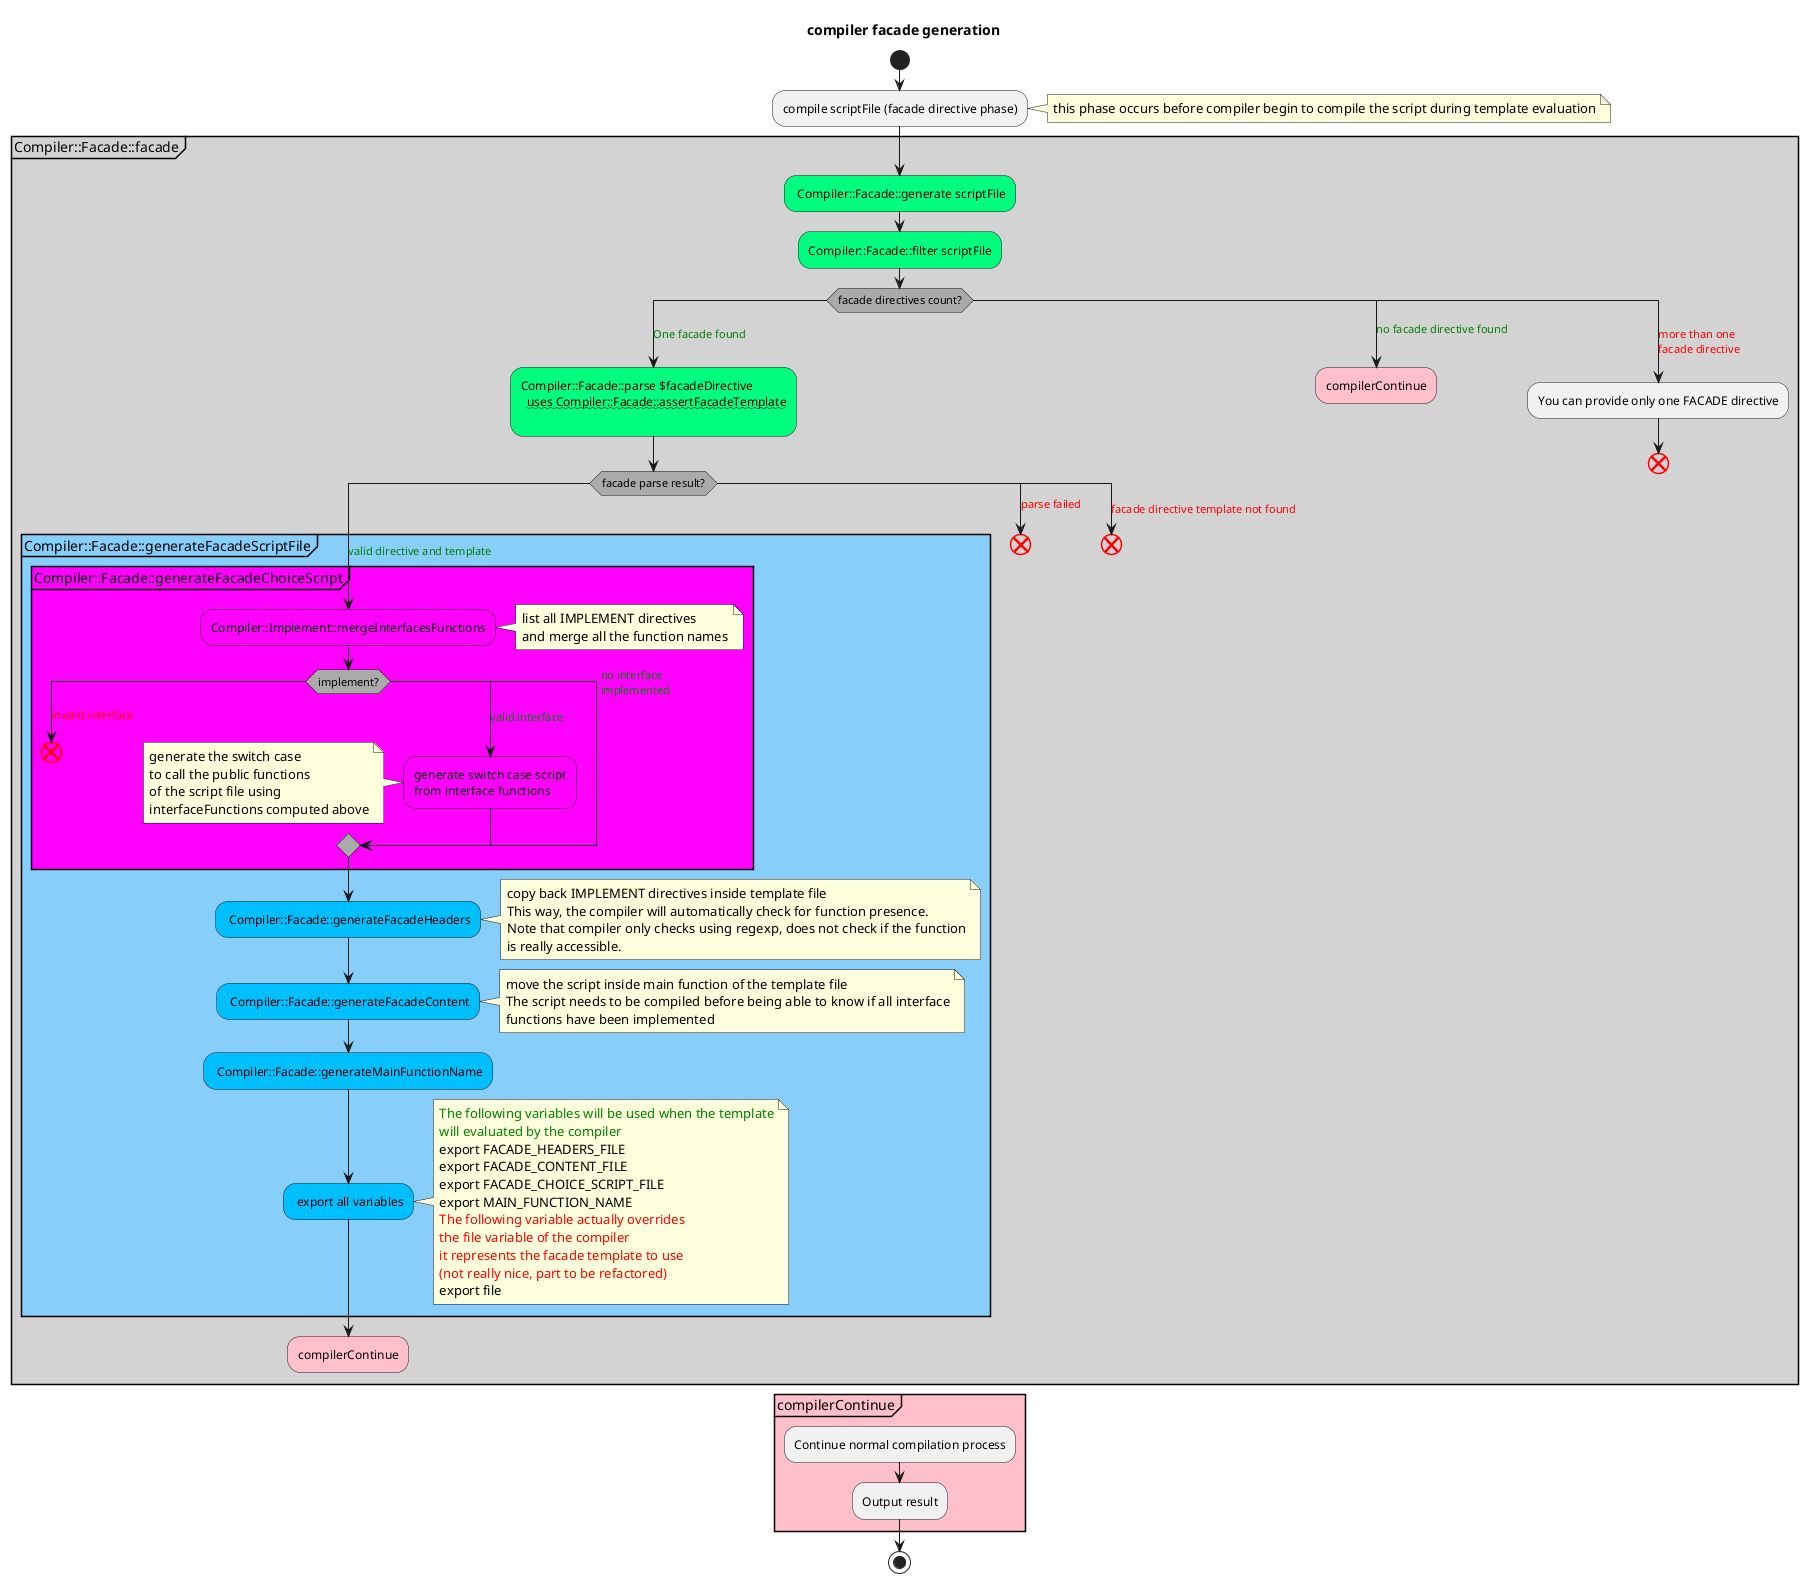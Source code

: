 @startuml "compilerFacadeDirective"
title compiler facade generation
skinparam {
  ' https://github.com/plantuml/plantuml/blob/49115dfc7d4156961e5b49a81c09b474daa79823/src/net/sourceforge/plantuml/style/FromSkinparamToStyle.java#L145
  activityDiamondBackgroundColor #AAAAAA
  activityEndColor #red
}

start

:compile scriptFile (facade directive phase);
note right: this phase occurs before compiler begin to compile the script during template evaluation

partition Compiler::Facade::facade #LightGray {

  #SpringGreen: Compiler::Facade::generate scriptFile;

  #SpringGreen:Compiler::Facade::filter scriptFile;
  switch (facade directives count?)
  case (<color:green>One facade found)
    -[#green]->
    #SpringGreen:Compiler::Facade::parse $facadeDirective
      ~~uses Compiler::Facade::assertFacadeTemplate~~
    ;
    switch (facade parse result?)
    case (<color:green>valid directive and template)
      partition Compiler::Facade::generateFacadeScriptFile #LightSkyBlue {
        partition Compiler::Facade::generateFacadeChoiceScript #Magenta {
          #Magenta:Compiler::Implement::mergeInterfacesFunctions;
          note right
            list all IMPLEMENT directives
            and merge all the function names
          endnote
          switch (implement?)
          case (<color:red>invalid interface)
            -[#red]->
            end
          case (<color:green>valid interface)
            -[#green]->
            #Magenta:generate switch case script\nfrom interface functions;
            note left
              generate the switch case
              to call the public functions
              of the script file using
              interfaceFunctions computed above
            endnote
          case (<color:green>no interface\n<color:green>implemented)
            -[#green]->
          endswitch
        }

        #DeepSkyBlue: Compiler::Facade::generateFacadeHeaders;
        note right
          copy back IMPLEMENT directives inside template file
          This way, the compiler will automatically check for function presence.
          Note that compiler only checks using regexp, does not check if the function
          is really accessible.
        endnote

        #DeepSkyBlue: Compiler::Facade::generateFacadeContent;
        note right
          move the script inside main function of the template file
          The script needs to be compiled before being able to know if all interface
          functions have been implemented
        endnote

        #DeepSkyBlue: Compiler::Facade::generateMainFunctionName;

        #DeepSkyBlue: export all variables;
        note right
          <color:green>The following variables will be used when the template
          <color:green>will evaluated by the compiler
          export FACADE_HEADERS_FILE
          export FACADE_CONTENT_FILE
          export FACADE_CHOICE_SCRIPT_FILE
          export MAIN_FUNCTION_NAME
          <color:red>The following variable actually overrides
          <color:red>the file variable of the compiler
          <color:red>it represents the facade template to use
          <color:red>(not really nice, part to be refactored)
          export file
        endnote
      }
      #pink:compilerContinue;
      detach
    case (<color:red>parse failed)
      -[#red]->
      end
    case (<color:red>facade directive template not found)
      -[#red]->
      end
    endswitch
  case (<color:green>no facade directive found)
    #pink:compilerContinue;
    detach
  case(<color:red>more than one\n<color:red>facade directive)
    -[#red]->
    :You can provide only one FACADE directive;
    end
  endswitch

}

partition "compilerContinue" #pink {
  :Continue normal compilation process;
  :Output result;
}

stop
@enduml
